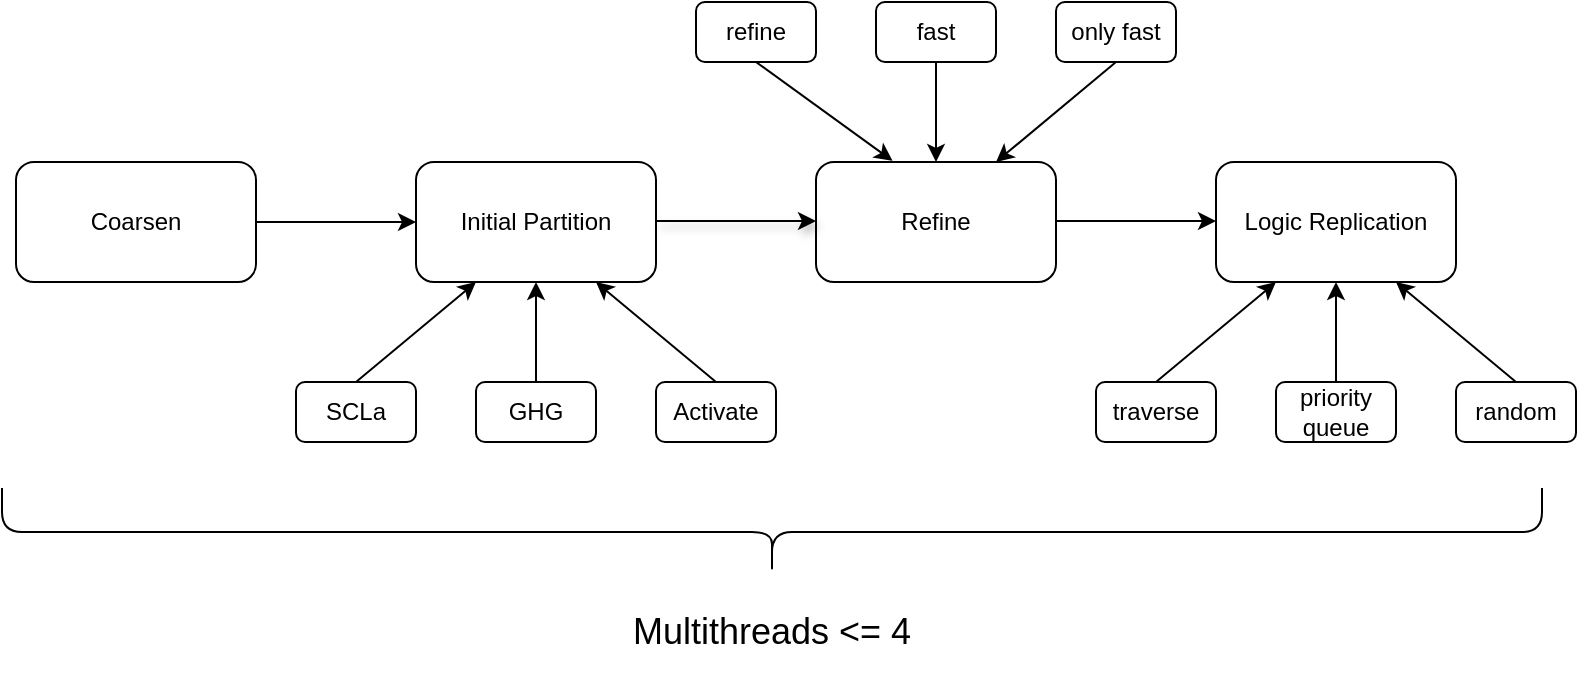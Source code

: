 <mxfile>
    <diagram id="njyqV8G1kEXZ2QPzAzan" name="第 1 页">
        <mxGraphModel dx="2318" dy="981" grid="0" gridSize="10" guides="1" tooltips="1" connect="1" arrows="1" fold="1" page="1" pageScale="1" pageWidth="827" pageHeight="1169" background="#ffffff" math="0" shadow="0">
            <root>
                <mxCell id="0"/>
                <mxCell id="1" parent="0"/>
                <mxCell id="2" value="Coarsen" style="rounded=1;whiteSpace=wrap;html=1;" vertex="1" parent="1">
                    <mxGeometry x="-120" y="350" width="120" height="60" as="geometry"/>
                </mxCell>
                <mxCell id="3" value="Initial Partition" style="rounded=1;whiteSpace=wrap;html=1;" vertex="1" parent="1">
                    <mxGeometry x="80" y="350" width="120" height="60" as="geometry"/>
                </mxCell>
                <mxCell id="4" value="Refine" style="rounded=1;whiteSpace=wrap;html=1;" vertex="1" parent="1">
                    <mxGeometry x="280" y="350" width="120" height="60" as="geometry"/>
                </mxCell>
                <mxCell id="5" value="Logic Replication" style="rounded=1;whiteSpace=wrap;html=1;" vertex="1" parent="1">
                    <mxGeometry x="480" y="350" width="120" height="60" as="geometry"/>
                </mxCell>
                <mxCell id="6" value="SCLa" style="rounded=1;whiteSpace=wrap;html=1;" vertex="1" parent="1">
                    <mxGeometry x="20" y="460" width="60" height="30" as="geometry"/>
                </mxCell>
                <mxCell id="7" value="GHG" style="rounded=1;whiteSpace=wrap;html=1;" vertex="1" parent="1">
                    <mxGeometry x="110" y="460" width="60" height="30" as="geometry"/>
                </mxCell>
                <mxCell id="8" value="Activate" style="rounded=1;whiteSpace=wrap;html=1;" vertex="1" parent="1">
                    <mxGeometry x="200" y="460" width="60" height="30" as="geometry"/>
                </mxCell>
                <mxCell id="9" value="fast" style="rounded=1;whiteSpace=wrap;html=1;" vertex="1" parent="1">
                    <mxGeometry x="310" y="270" width="60" height="30" as="geometry"/>
                </mxCell>
                <mxCell id="10" value="refine" style="rounded=1;whiteSpace=wrap;html=1;" vertex="1" parent="1">
                    <mxGeometry x="220" y="270" width="60" height="30" as="geometry"/>
                </mxCell>
                <mxCell id="11" value="only fast" style="rounded=1;whiteSpace=wrap;html=1;" vertex="1" parent="1">
                    <mxGeometry x="400" y="270" width="60" height="30" as="geometry"/>
                </mxCell>
                <mxCell id="12" value="traverse" style="rounded=1;whiteSpace=wrap;html=1;" vertex="1" parent="1">
                    <mxGeometry x="420" y="460" width="60" height="30" as="geometry"/>
                </mxCell>
                <mxCell id="13" value="priority queue" style="rounded=1;whiteSpace=wrap;html=1;" vertex="1" parent="1">
                    <mxGeometry x="510" y="460" width="60" height="30" as="geometry"/>
                </mxCell>
                <mxCell id="14" value="random" style="rounded=1;whiteSpace=wrap;html=1;" vertex="1" parent="1">
                    <mxGeometry x="600" y="460" width="60" height="30" as="geometry"/>
                </mxCell>
                <mxCell id="17" value="" style="endArrow=classic;html=1;exitX=1;exitY=0.5;exitDx=0;exitDy=0;entryX=0;entryY=0.5;entryDx=0;entryDy=0;strokeColor=#000000;" edge="1" parent="1" source="2" target="3">
                    <mxGeometry width="50" height="50" relative="1" as="geometry">
                        <mxPoint x="30" y="420" as="sourcePoint"/>
                        <mxPoint x="80" y="370" as="targetPoint"/>
                    </mxGeometry>
                </mxCell>
                <mxCell id="18" value="" style="endArrow=classic;html=1;exitX=1;exitY=0.5;exitDx=0;exitDy=0;entryX=0;entryY=0.5;entryDx=0;entryDy=0;shadow=1;strokeColor=#000000;" edge="1" parent="1">
                    <mxGeometry width="50" height="50" relative="1" as="geometry">
                        <mxPoint x="200" y="379.5" as="sourcePoint"/>
                        <mxPoint x="280" y="379.5" as="targetPoint"/>
                    </mxGeometry>
                </mxCell>
                <mxCell id="19" value="" style="endArrow=classic;html=1;exitX=1;exitY=0.5;exitDx=0;exitDy=0;entryX=0;entryY=0.5;entryDx=0;entryDy=0;strokeColor=#000000;" edge="1" parent="1">
                    <mxGeometry width="50" height="50" relative="1" as="geometry">
                        <mxPoint x="400" y="379.5" as="sourcePoint"/>
                        <mxPoint x="480" y="379.5" as="targetPoint"/>
                    </mxGeometry>
                </mxCell>
                <mxCell id="20" value="" style="endArrow=classic;html=1;exitX=0.5;exitY=0;exitDx=0;exitDy=0;strokeColor=#000000;" edge="1" parent="1" source="12">
                    <mxGeometry width="50" height="50" relative="1" as="geometry">
                        <mxPoint x="460" y="460" as="sourcePoint"/>
                        <mxPoint x="510" y="410" as="targetPoint"/>
                    </mxGeometry>
                </mxCell>
                <mxCell id="21" value="" style="endArrow=classic;html=1;exitX=0.5;exitY=0;exitDx=0;exitDy=0;strokeColor=#000000;" edge="1" parent="1" source="6">
                    <mxGeometry width="50" height="50" relative="1" as="geometry">
                        <mxPoint x="60" y="460" as="sourcePoint"/>
                        <mxPoint x="110" y="410" as="targetPoint"/>
                    </mxGeometry>
                </mxCell>
                <mxCell id="22" value="" style="endArrow=classic;html=1;entryX=0.5;entryY=1;entryDx=0;entryDy=0;exitX=0.5;exitY=0;exitDx=0;exitDy=0;strokeColor=#000000;" edge="1" parent="1" source="13" target="5">
                    <mxGeometry width="50" height="50" relative="1" as="geometry">
                        <mxPoint x="550" y="520" as="sourcePoint"/>
                        <mxPoint x="600" y="470" as="targetPoint"/>
                    </mxGeometry>
                </mxCell>
                <mxCell id="23" value="" style="endArrow=classic;html=1;exitX=0.5;exitY=0;exitDx=0;exitDy=0;entryX=0.5;entryY=1;entryDx=0;entryDy=0;strokeColor=#000000;" edge="1" parent="1" source="7" target="3">
                    <mxGeometry width="50" height="50" relative="1" as="geometry">
                        <mxPoint x="140" y="430" as="sourcePoint"/>
                        <mxPoint x="190" y="380" as="targetPoint"/>
                    </mxGeometry>
                </mxCell>
                <mxCell id="24" value="" style="endArrow=classic;html=1;entryX=0.75;entryY=1;entryDx=0;entryDy=0;exitX=0.5;exitY=0;exitDx=0;exitDy=0;strokeColor=#000000;" edge="1" parent="1" source="14" target="5">
                    <mxGeometry width="50" height="50" relative="1" as="geometry">
                        <mxPoint x="605" y="450" as="sourcePoint"/>
                        <mxPoint x="655" y="400" as="targetPoint"/>
                    </mxGeometry>
                </mxCell>
                <mxCell id="25" value="" style="endArrow=classic;html=1;entryX=0.75;entryY=1;entryDx=0;entryDy=0;exitX=0.5;exitY=0;exitDx=0;exitDy=0;strokeColor=#000000;" edge="1" parent="1" source="8" target="3">
                    <mxGeometry width="50" height="50" relative="1" as="geometry">
                        <mxPoint x="190" y="480" as="sourcePoint"/>
                        <mxPoint x="210" y="420" as="targetPoint"/>
                    </mxGeometry>
                </mxCell>
                <mxCell id="26" value="" style="endArrow=classic;html=1;entryX=0.319;entryY=-0.01;entryDx=0;entryDy=0;entryPerimeter=0;exitX=0.5;exitY=1;exitDx=0;exitDy=0;strokeColor=#000000;" edge="1" parent="1" source="10" target="4">
                    <mxGeometry width="50" height="50" relative="1" as="geometry">
                        <mxPoint x="270" y="250" as="sourcePoint"/>
                        <mxPoint x="320" y="200" as="targetPoint"/>
                    </mxGeometry>
                </mxCell>
                <mxCell id="27" value="" style="endArrow=classic;html=1;entryX=0.5;entryY=0;entryDx=0;entryDy=0;exitX=0.5;exitY=1;exitDx=0;exitDy=0;strokeColor=#000000;" edge="1" parent="1" source="9" target="4">
                    <mxGeometry width="50" height="50" relative="1" as="geometry">
                        <mxPoint x="310" y="250" as="sourcePoint"/>
                        <mxPoint x="360" y="200" as="targetPoint"/>
                    </mxGeometry>
                </mxCell>
                <mxCell id="28" value="" style="endArrow=classic;html=1;entryX=0.75;entryY=0;entryDx=0;entryDy=0;exitX=0.5;exitY=1;exitDx=0;exitDy=0;shadow=0;strokeColor=#000000;" edge="1" parent="1" source="11" target="4">
                    <mxGeometry width="50" height="50" relative="1" as="geometry">
                        <mxPoint x="480" y="260" as="sourcePoint"/>
                        <mxPoint x="530" y="210" as="targetPoint"/>
                    </mxGeometry>
                </mxCell>
                <mxCell id="31" value="" style="shape=curlyBracket;whiteSpace=wrap;html=1;rounded=1;flipH=1;labelPosition=right;verticalLabelPosition=middle;align=left;verticalAlign=middle;rotation=90;size=0.5;fontColor=#000000;fillColor=#000000;strokeColor=#000000;" vertex="1" parent="1">
                    <mxGeometry x="236" y="150" width="44" height="770" as="geometry"/>
                </mxCell>
                <mxCell id="32" value="&lt;font style=&quot;font-size: 18px;&quot;&gt;Multithreads &amp;lt;= 4&lt;/font&gt;" style="text;html=1;align=center;verticalAlign=middle;whiteSpace=wrap;rounded=0;fontColor=#000000;" vertex="1" parent="1">
                    <mxGeometry x="152" y="565" width="212" height="40" as="geometry"/>
                </mxCell>
            </root>
        </mxGraphModel>
    </diagram>
</mxfile>